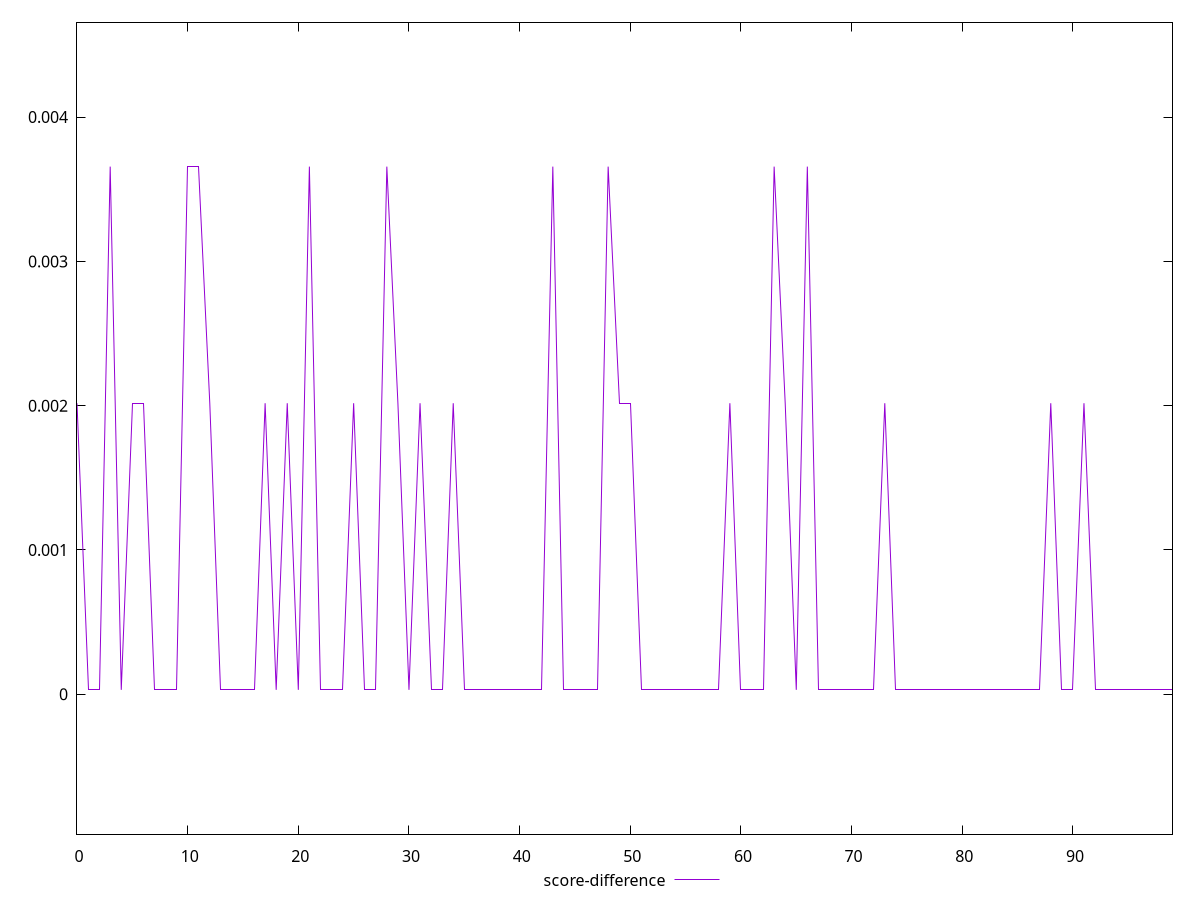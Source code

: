 reset

$scoreDifference <<EOF
0 0.002017327313226458
1 0.00003106272336883542
2 0.00003106272336883542
3 0.0036567788716160843
4 0.00003106272336883542
5 0.002017327313226458
6 0.002017327313226458
7 0.00003106272336883542
8 0.00003106272336883542
9 0.00003106272336883542
10 0.0036567788716160843
11 0.0036567788716160843
12 0.002017327313226458
13 0.00003106272336883542
14 0.00003106272336883542
15 0.00003106272336883542
16 0.00003106272336883542
17 0.002017327313226458
18 0.00003106272336883542
19 0.002017327313226458
20 0.00003106272336883542
21 0.0036567788716160843
22 0.00003106272336883542
23 0.00003106272336883542
24 0.00003106272336883542
25 0.002017327313226458
26 0.00003106272336883542
27 0.00003106272336883542
28 0.0036567788716160843
29 0.002017327313226458
30 0.00003106272336883542
31 0.002017327313226458
32 0.00003106272336883542
33 0.00003106272336883542
34 0.002017327313226458
35 0.00003106272336883542
36 0.00003106272336883542
37 0.00003106272336883542
38 0.00003106272336883542
39 0.00003106272336883542
40 0.00003106272336883542
41 0.00003106272336883542
42 0.00003106272336883542
43 0.0036567788716160843
44 0.00003106272336883542
45 0.00003106272336883542
46 0.00003106272336883542
47 0.00003106272336883542
48 0.0036567788716160843
49 0.002017327313226458
50 0.002017327313226458
51 0.00003106272336883542
52 0.00003106272336883542
53 0.00003106272336883542
54 0.00003106272336883542
55 0.00003106272336883542
56 0.00003106272336883542
57 0.00003106272336883542
58 0.00003106272336883542
59 0.002017327313226458
60 0.00003106272336883542
61 0.00003106272336883542
62 0.00003106272336883542
63 0.0036567788716160843
64 0.002017327313226458
65 0.00003106272336883542
66 0.0036567788716160843
67 0.00003106272336883542
68 0.00003106272336883542
69 0.00003106272336883542
70 0.00003106272336883542
71 0.00003106272336883542
72 0.00003106272336883542
73 0.002017327313226458
74 0.00003106272336883542
75 0.00003106272336883542
76 0.00003106272336883542
77 0.00003106272336883542
78 0.00003106272336883542
79 0.00003106272336883542
80 0.00003106272336883542
81 0.00003106272336883542
82 0.00003106272336883542
83 0.00003106272336883542
84 0.00003106272336883542
85 0.00003106272336883542
86 0.00003106272336883542
87 0.00003106272336883542
88 0.002017327313226458
89 0.00003106272336883542
90 0.00003106272336883542
91 0.002017327313226458
92 0.00003106272336883542
93 0.00003106272336883542
94 0.00003106272336883542
95 0.00003106272336883542
96 0.00003106272336883542
97 0.00003106272336883542
98 0.00003106272336883542
99 0.00003106272336883542
EOF

set key outside below
set xrange [0:99]
set yrange [-0.0009689372766311646:0.004656778871616084]
set trange [-0.0009689372766311646:0.004656778871616084]
set terminal svg size 640, 500 enhanced background rgb 'white'
set output "reprap/cumulative-layout-shift/samples/pages+cached+noexternal+nofonts+nosvg+noimg+nocss/score-difference/values.svg"

plot $scoreDifference title "score-difference" with line

reset

